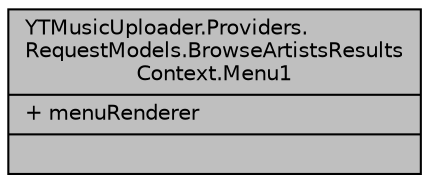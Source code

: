 digraph "YTMusicUploader.Providers.RequestModels.BrowseArtistsResultsContext.Menu1"
{
 // LATEX_PDF_SIZE
  edge [fontname="Helvetica",fontsize="10",labelfontname="Helvetica",labelfontsize="10"];
  node [fontname="Helvetica",fontsize="10",shape=record];
  Node1 [label="{YTMusicUploader.Providers.\lRequestModels.BrowseArtistsResults\lContext.Menu1\n|+ menuRenderer\l|}",height=0.2,width=0.4,color="black", fillcolor="grey75", style="filled", fontcolor="black",tooltip=" "];
}
